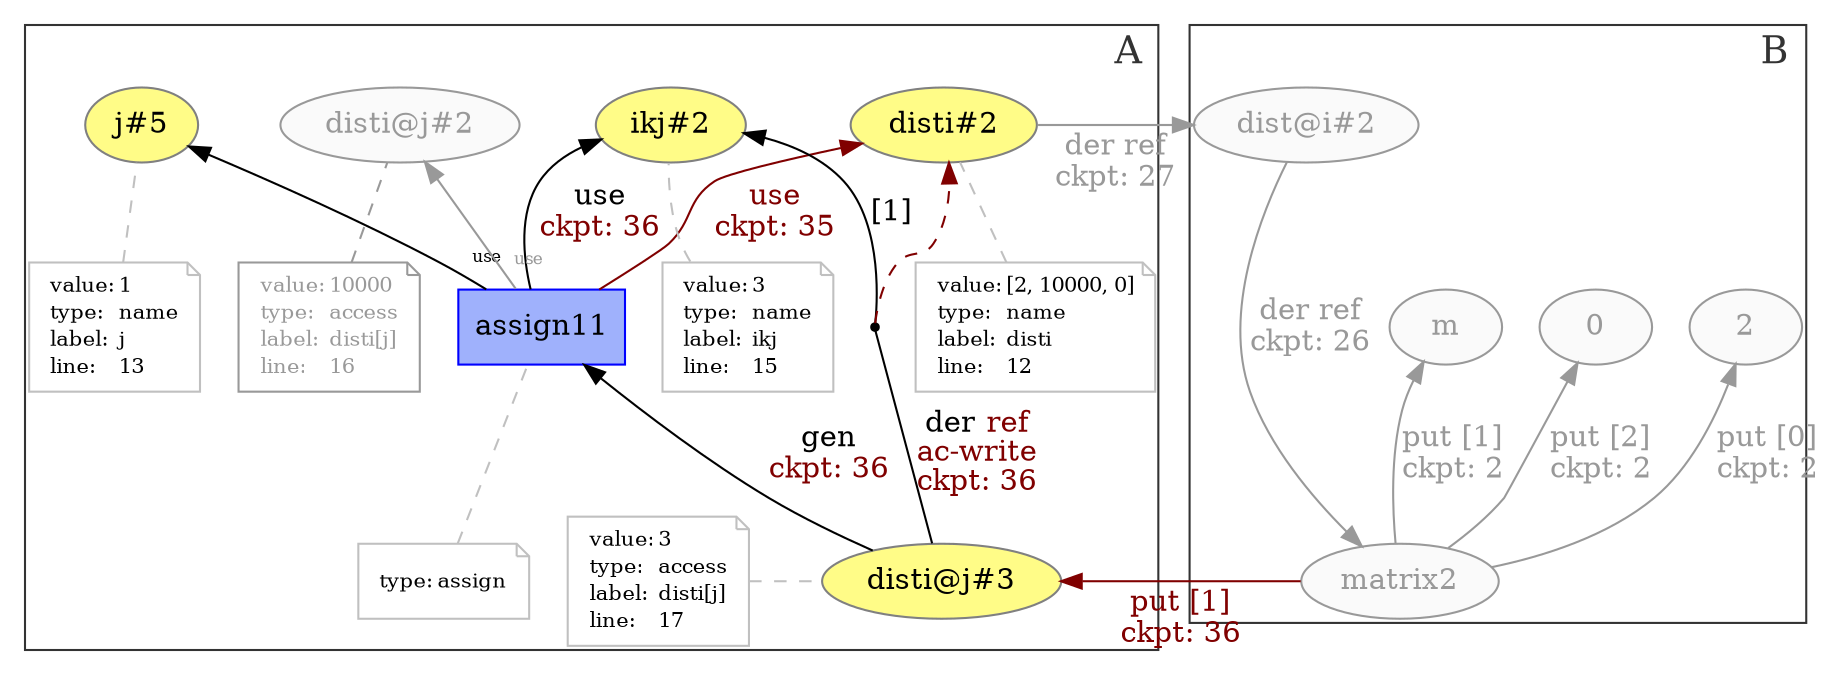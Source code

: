 digraph "PROV" { size="16,12"; rankdir="BT";
newrank=true;
splines = "spline"

subgraph cluster_0 {
    labeljust="r"
    labelloc="b"
    margin="2"
    color = "#333333"
    fontcolor = "#333333"
    fontsize = "18"
    label = "A";
    "g/disti@j#3"; "g/disti@j#3-attrs"
    "g/assign11"; "g/assign11-attrs"
    "g/ikj#2"; "g/ikj#2-attrs"
    "g/j#5"; "g/j#5-attrs"
    "g/disti@j#2"; "g/disti@j#2-attrs"
    "g/disti#2"; "g/disti#2-attrs"
    "bn0"
    
//    {rank=same "g/disti@j#3" "g/disti@j#3-attrs"}
    {rank=same "g/disti#2" "g/ikj#2"}
}
subgraph cluster_1 {
    ranksep = "0.1"
    labeljust="r"
    labelloc="b"
    margin="2"
    color = "#333333"
    fontcolor = "#333333"
    fontsize = "18"
    label = "B";
    "g/dist@i#2"
    "g/matrix2"
    "g/m"
    "g/0"
    "g/2"
}

"g/m" [fillcolor="#FAFAFA",color="#999999",style="filled",fontcolor="#999999",label="m",URL="g/m"]
"g/0" [fillcolor="#FAFAFA",color="#999999",style="filled",fontcolor="#999999",label="0",URL="g/0"]
"g/2" [fillcolor="#FAFAFA",color="#999999",style="filled",fontcolor="#999999",label="2",URL="g/2"]
"g/matrix2" [fillcolor="#FAFAFA",color="#999999",style="filled",fontcolor="#999999",label="matrix2",URL="g/matrix2"]
"g/matrix2" -> "g/2" [labelfontsize="8",labeldistance="1.5",color="#999999",labelangle="60.0",rotation="20",label="put [0]
ckpt: 2",fontcolor="#999999"]
"g/matrix2" -> "g/m" [labelfontsize="8",labeldistance="1.5",color="#999999",labelangle="60.0",rotation="20",label="put [1]
ckpt: 2",fontcolor="#999999"]
"g/matrix2" -> "g/0" [labelfontsize="8",labeldistance="1.5",color="#999999",labelangle="60.0",rotation="20",label="put [2]
ckpt: 2",fontcolor="#999999"]
"g/dist@i#2" [fillcolor="#FAFAFA",color="#999999",style="filled",fontcolor="#999999",label="dist@i#2",URL="g/dist@i#2"]
"g/dist@i#2" -> "g/matrix2" [labelfontsize="8",labeldistance="1.5",color="#999999",labelangle="60.0",rotation="20",label="der ref
ckpt: 26",fontcolor="#999999"]
"g/disti#2" [fillcolor="#FFFC87",color="#808080",style="filled",label="disti#2",URL="g/disti#2"]
"g/disti#2-attrs" [color="gray",shape="note",fontsize="10",fontcolor="black",label=<<TABLE cellpadding="0" border="0">
	<TR>
	    <TD align="left">value:</TD>
	    <TD align="left">[2, 10000, 0]</TD>
	</TR>
	<TR>
	    <TD align="left">type:</TD>
	    <TD align="left">name</TD>
	</TR>
	<TR>
	    <TD align="left">label:</TD>
	    <TD align="left">disti</TD>
	</TR>
	<TR>
	    <TD align="left">line:</TD>
	    <TD align="left">12</TD>
	</TR>
</TABLE>>]
"g/disti#2-attrs" -> "g/disti#2" [color="gray",style="dashed",arrowhead="none"]
"g/disti#2" -> "g/dist@i#2" [labelfontsize="8",labeldistance="1.5",color="#999999",labelangle="60.0",rotation="20",label="der ref
ckpt: 27",fontcolor="#999999"]
"g/j#5" [fillcolor="#FFFC87",color="#808080",style="filled",label="j#5",URL="g/j#5"]
"g/j#5-attrs" [color="gray",shape="note",fontsize="10",fontcolor="black",label=<<TABLE cellpadding="0" border="0">
	<TR>
	    <TD align="left">value:</TD>
	    <TD align="left">1</TD>
	</TR>
	<TR>
	    <TD align="left">type:</TD>
	    <TD align="left">name</TD>
	</TR>
	<TR>
	    <TD align="left">label:</TD>
	    <TD align="left">j</TD>
	</TR>
	<TR>
	    <TD align="left">line:</TD>
	    <TD align="left">13</TD>
	</TR>
</TABLE>>]
"g/j#5-attrs" -> "g/j#5" [color="gray",style="dashed",arrowhead="none"]
"g/ikj#2" [fillcolor="#FFFC87",color="#808080",style="filled",label="ikj#2",URL="g/ikj#2"]
"g/ikj#2-attrs" [color="gray",shape="note",fontsize="10",fontcolor="black",label=<<TABLE cellpadding="0" border="0">
	<TR>
	    <TD align="left">value:</TD>
	    <TD align="left">3</TD>
	</TR>
	<TR>
	    <TD align="left">type:</TD>
	    <TD align="left">name</TD>
	</TR>
	<TR>
	    <TD align="left">label:</TD>
	    <TD align="left">ikj</TD>
	</TR>
	<TR>
	    <TD align="left">line:</TD>
	    <TD align="left">15</TD>
	</TR>
</TABLE>>]
"g/ikj#2-attrs" -> "g/ikj#2" [color="gray",style="dashed",arrowhead="none"]
"g/disti@j#2" [fillcolor="#FAFAFA",color="#999999",style="filled",fontcolor="#999999",label="disti@j#2",URL="g/disti@j#2"]
"g/disti@j#2-attrs" [color="#999999",shape="note",fontsize="10",fontcolor="#999999",label=<<TABLE cellpadding="0" border="0">
	<TR>
	    <TD align="left">value:</TD>
	    <TD align="left">10000</TD>
	</TR>
	<TR>
	    <TD align="left">type:</TD>
	    <TD align="left">access</TD>
	</TR>
	<TR>
	    <TD align="left">label:</TD>
	    <TD align="left">disti[j]</TD>
	</TR>
	<TR>
	    <TD align="left">line:</TD>
	    <TD align="left">16</TD>
	</TR>
</TABLE>>]
"g/disti@j#2-attrs" -> "g/disti@j#2" [color="#999999",style="dashed",arrowhead="none",fontcolor="#999999"]
"g/matrix2" -> "g/disti@j#3" [labelfontsize="8",labeldistance="1.5",color="#800000",labelangle="60.0",rotation="20",label="put [1]
ckpt: 36",fontcolor="#800000"]
"g/assign11" -> "g/disti#2" [labelfontsize="8",labeldistance="1.5",color="#800000",labelangle="60.0",rotation="20",label="use
ckpt: 35",fontcolor="#800000"]
"g/disti@j#3" [fillcolor="#FFFC87",color="#808080",style="filled",label="disti@j#3",URL="g/disti@j#3"]
"g/disti@j#3-attrs" [color="gray",shape="note",fontsize="10",fontcolor="black",label=<<TABLE cellpadding="0" border="0">
	<TR>
	    <TD align="left">value:</TD>
	    <TD align="left">3</TD>
	</TR>
	<TR>
	    <TD align="left">type:</TD>
	    <TD align="left">access</TD>
	</TR>
	<TR>
	    <TD align="left">label:</TD>
	    <TD align="left">disti[j]</TD>
	</TR>
	<TR>
	    <TD align="left">line:</TD>
	    <TD align="left">17</TD>
	</TR>
</TABLE>>]
"g/disti@j#3-attrs" -> "g/disti@j#3" [color="gray",style="dashed",arrowhead="none"]
"g/assign11" [fillcolor="#9FB1FC",color="#0000FF",shape="polygon",sides="4",style="filled",label="assign11",URL="g/assign11"]
"g/assign11-attrs" [color="gray",shape="note",fontsize="10",fontcolor="black",label=<<TABLE cellpadding="0" border="0">
	<TR>
	    <TD align="left">type:</TD>
	    <TD align="left">assign</TD>
	</TR>
</TABLE>>]
"g/assign11-attrs" -> "g/assign11" [color="gray",style="dashed",arrowhead="none"]
"bn0" [shape="point",label=""]
"g/disti@j#3" -> "bn0" [labelfontsize="8",labeldistance="1.5",color="black",labelangle="60.0",rotation="20",label=<<font color="black">der</font><font color="#800000"> ref<br/>ac-write<br/>ckpt: 36</font>>,arrowhead="none"]
"bn0" -> "g/disti#2" [color="#800000",style="dashed"]
"bn0" -> "g/ikj#2" [labelfontsize="8",labeldistance="1.5",color="black",labelangle="60.0",rotation="20",label=<<font color="black">[1]</font>>,fontcolor="#800000"]
"g/assign11" -> "g/j#5" [labelfontsize="8",labeldistance="1.5",labelangle="60.0",rotation="20",taillabel="use"]
"g/assign11" -> "g/disti@j#2" [labelfontsize="8",labeldistance="1.5",labelangle="60.0",rotation="20",taillabel="use",fontcolor="#999999",color="#999999"]

{rank=same "g/matrix2" "g/disti@j#3" "g/disti@j#3-attrs"}
{rank=same "g/disti#2" "g/dist@i#2"}
"g/assign11" -> "g/ikj#2" [labelfontsize="8",labeldistance="1.5",color="black",labelangle="60.0",rotation="20",label=<<font color="black">use</font><font color="#800000"><br/>ckpt: 36</font>>]
"g/disti@j#3" -> "g/assign11" [labelfontsize="8",labeldistance="1.5",color="black",labelangle="60.0",rotation="20",label=<<font color="black">gen</font><font color="#800000"><br/>ckpt: 36</font>>]
}
